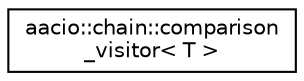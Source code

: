 digraph "Graphical Class Hierarchy"
{
  edge [fontname="Helvetica",fontsize="10",labelfontname="Helvetica",labelfontsize="10"];
  node [fontname="Helvetica",fontsize="10",shape=record];
  rankdir="LR";
  Node0 [label="aacio::chain::comparison\l_visitor\< T \>",height=0.2,width=0.4,color="black", fillcolor="white", style="filled",URL="$structaacio_1_1chain_1_1comparison__visitor.html"];
}
